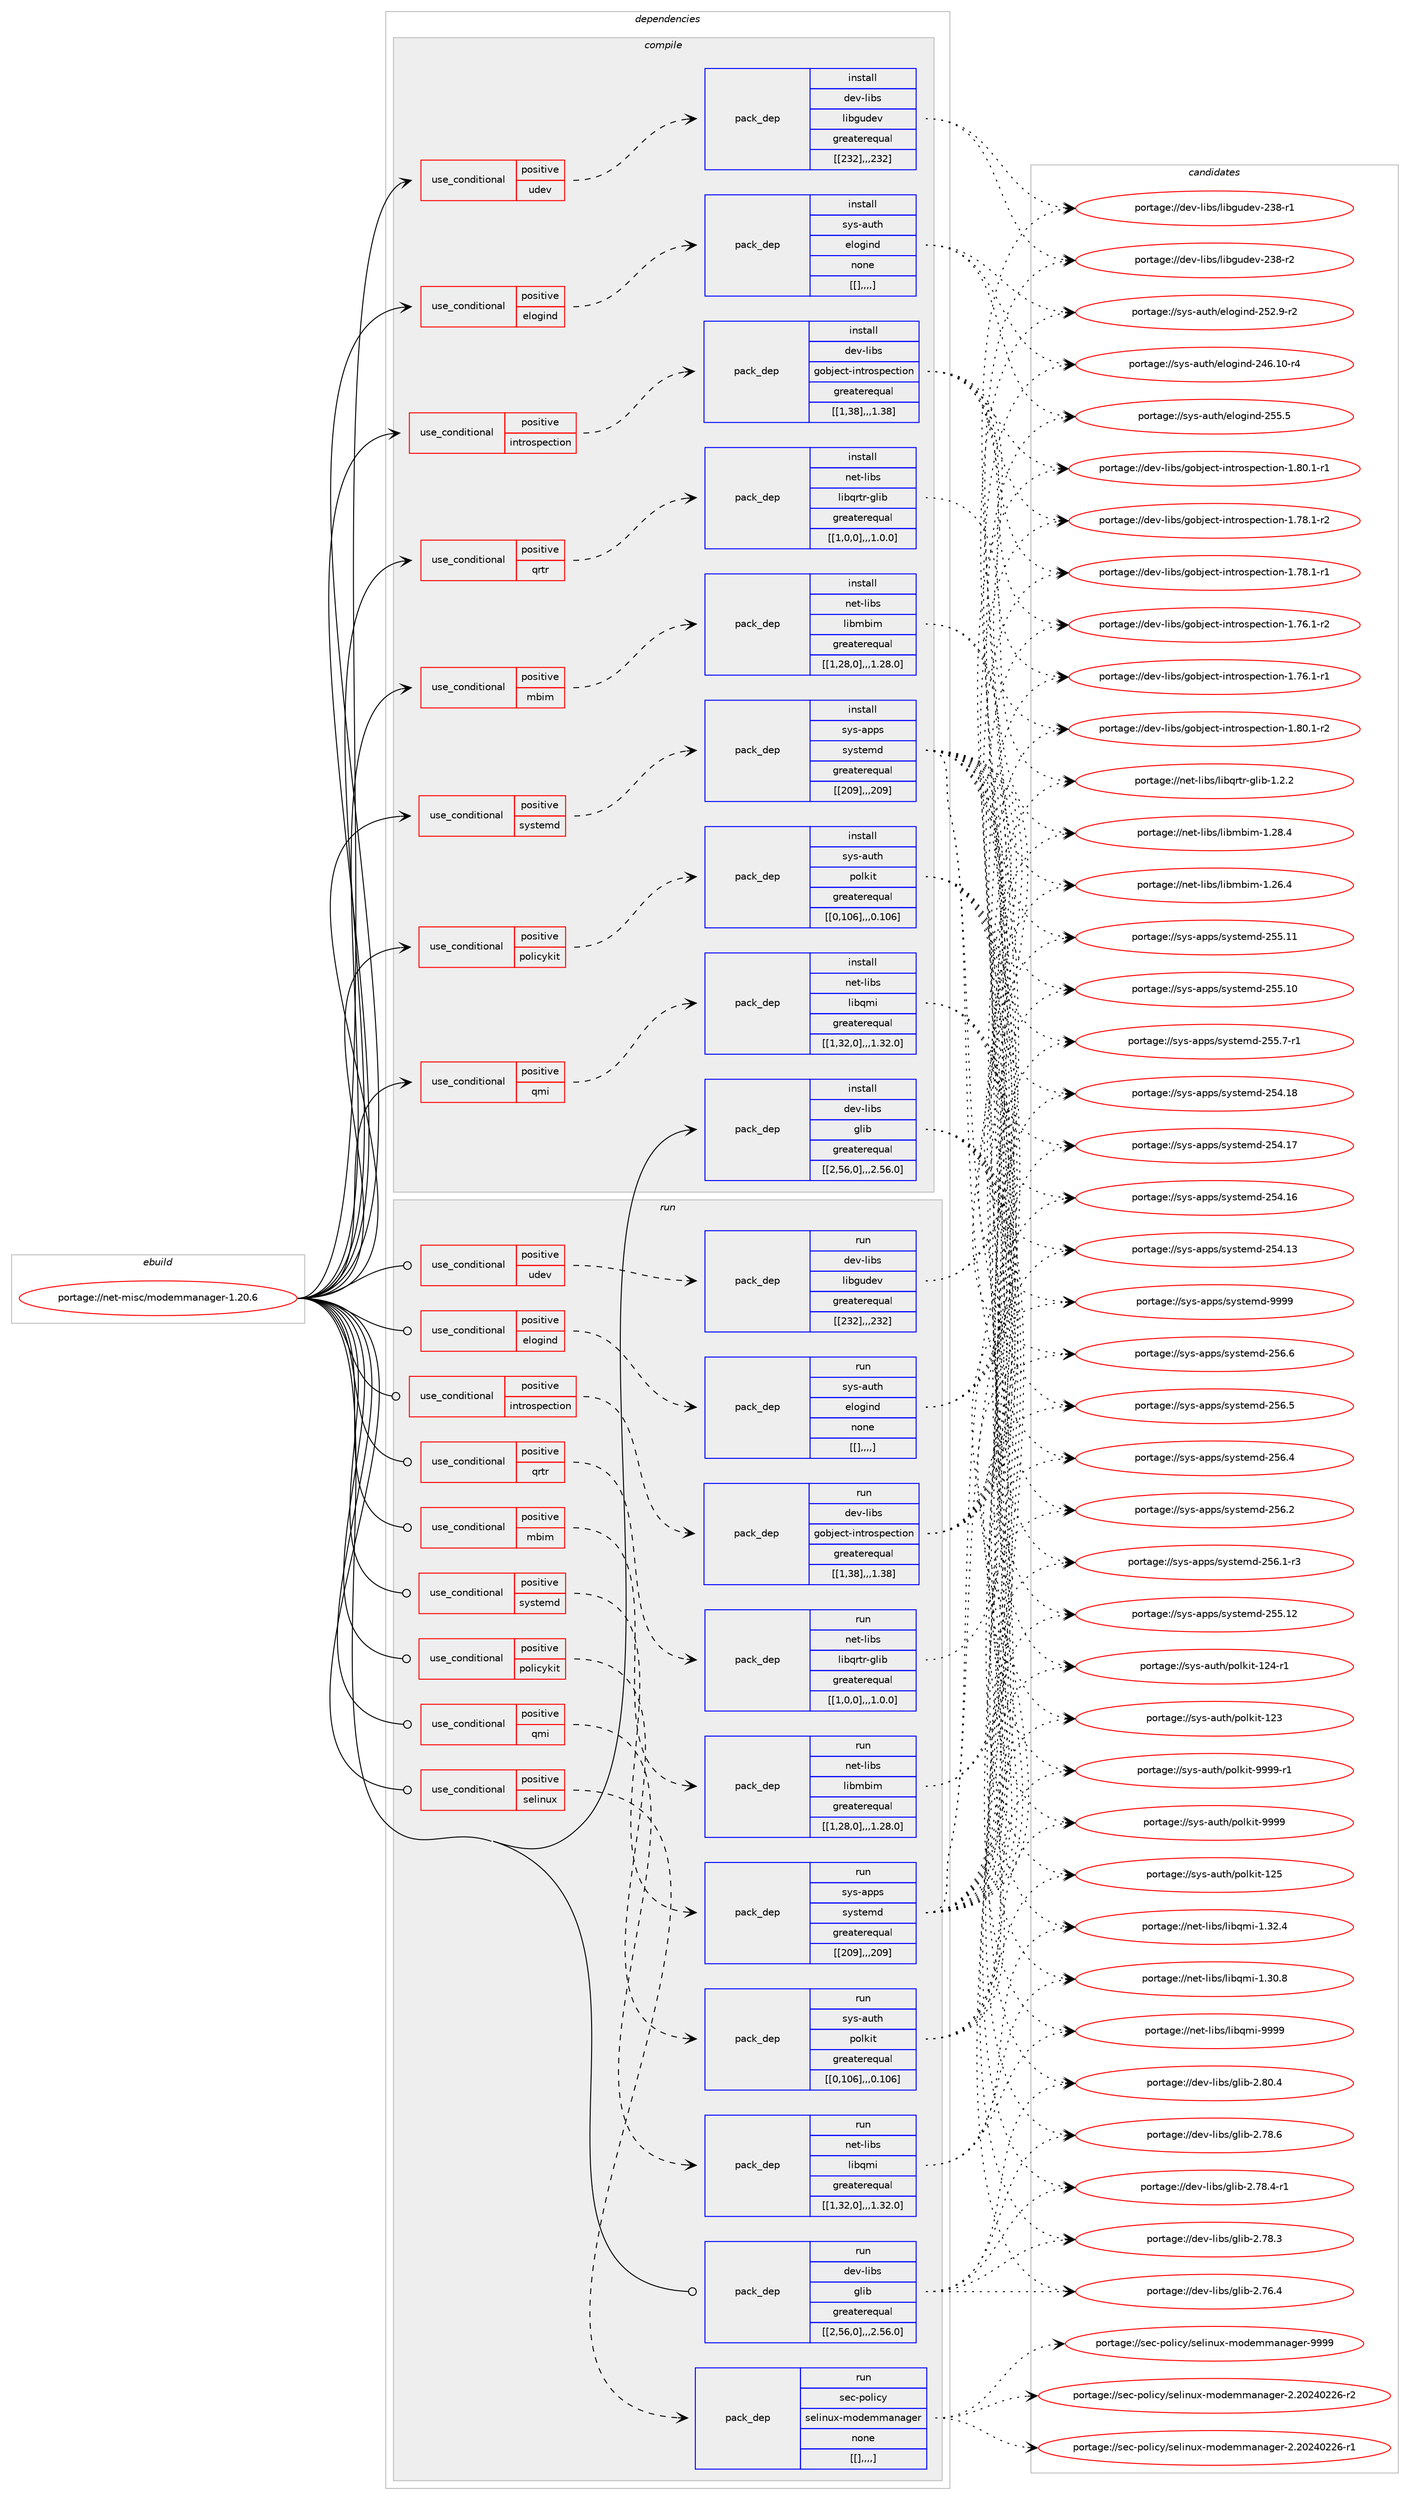 digraph prolog {

# *************
# Graph options
# *************

newrank=true;
concentrate=true;
compound=true;
graph [rankdir=LR,fontname=Helvetica,fontsize=10,ranksep=1.5];#, ranksep=2.5, nodesep=0.2];
edge  [arrowhead=vee];
node  [fontname=Helvetica,fontsize=10];

# **********
# The ebuild
# **********

subgraph cluster_leftcol {
color=gray;
label=<<i>ebuild</i>>;
id [label="portage://net-misc/modemmanager-1.20.6", color=red, width=4, href="../net-misc/modemmanager-1.20.6.svg"];
}

# ****************
# The dependencies
# ****************

subgraph cluster_midcol {
color=gray;
label=<<i>dependencies</i>>;
subgraph cluster_compile {
fillcolor="#eeeeee";
style=filled;
label=<<i>compile</i>>;
subgraph cond101464 {
dependency382027 [label=<<TABLE BORDER="0" CELLBORDER="1" CELLSPACING="0" CELLPADDING="4"><TR><TD ROWSPAN="3" CELLPADDING="10">use_conditional</TD></TR><TR><TD>positive</TD></TR><TR><TD>elogind</TD></TR></TABLE>>, shape=none, color=red];
subgraph pack277854 {
dependency382028 [label=<<TABLE BORDER="0" CELLBORDER="1" CELLSPACING="0" CELLPADDING="4" WIDTH="220"><TR><TD ROWSPAN="6" CELLPADDING="30">pack_dep</TD></TR><TR><TD WIDTH="110">install</TD></TR><TR><TD>sys-auth</TD></TR><TR><TD>elogind</TD></TR><TR><TD>none</TD></TR><TR><TD>[[],,,,]</TD></TR></TABLE>>, shape=none, color=blue];
}
dependency382027:e -> dependency382028:w [weight=20,style="dashed",arrowhead="vee"];
}
id:e -> dependency382027:w [weight=20,style="solid",arrowhead="vee"];
subgraph cond101465 {
dependency382029 [label=<<TABLE BORDER="0" CELLBORDER="1" CELLSPACING="0" CELLPADDING="4"><TR><TD ROWSPAN="3" CELLPADDING="10">use_conditional</TD></TR><TR><TD>positive</TD></TR><TR><TD>introspection</TD></TR></TABLE>>, shape=none, color=red];
subgraph pack277855 {
dependency382030 [label=<<TABLE BORDER="0" CELLBORDER="1" CELLSPACING="0" CELLPADDING="4" WIDTH="220"><TR><TD ROWSPAN="6" CELLPADDING="30">pack_dep</TD></TR><TR><TD WIDTH="110">install</TD></TR><TR><TD>dev-libs</TD></TR><TR><TD>gobject-introspection</TD></TR><TR><TD>greaterequal</TD></TR><TR><TD>[[1,38],,,1.38]</TD></TR></TABLE>>, shape=none, color=blue];
}
dependency382029:e -> dependency382030:w [weight=20,style="dashed",arrowhead="vee"];
}
id:e -> dependency382029:w [weight=20,style="solid",arrowhead="vee"];
subgraph cond101466 {
dependency382031 [label=<<TABLE BORDER="0" CELLBORDER="1" CELLSPACING="0" CELLPADDING="4"><TR><TD ROWSPAN="3" CELLPADDING="10">use_conditional</TD></TR><TR><TD>positive</TD></TR><TR><TD>mbim</TD></TR></TABLE>>, shape=none, color=red];
subgraph pack277856 {
dependency382032 [label=<<TABLE BORDER="0" CELLBORDER="1" CELLSPACING="0" CELLPADDING="4" WIDTH="220"><TR><TD ROWSPAN="6" CELLPADDING="30">pack_dep</TD></TR><TR><TD WIDTH="110">install</TD></TR><TR><TD>net-libs</TD></TR><TR><TD>libmbim</TD></TR><TR><TD>greaterequal</TD></TR><TR><TD>[[1,28,0],,,1.28.0]</TD></TR></TABLE>>, shape=none, color=blue];
}
dependency382031:e -> dependency382032:w [weight=20,style="dashed",arrowhead="vee"];
}
id:e -> dependency382031:w [weight=20,style="solid",arrowhead="vee"];
subgraph cond101467 {
dependency382033 [label=<<TABLE BORDER="0" CELLBORDER="1" CELLSPACING="0" CELLPADDING="4"><TR><TD ROWSPAN="3" CELLPADDING="10">use_conditional</TD></TR><TR><TD>positive</TD></TR><TR><TD>policykit</TD></TR></TABLE>>, shape=none, color=red];
subgraph pack277857 {
dependency382034 [label=<<TABLE BORDER="0" CELLBORDER="1" CELLSPACING="0" CELLPADDING="4" WIDTH="220"><TR><TD ROWSPAN="6" CELLPADDING="30">pack_dep</TD></TR><TR><TD WIDTH="110">install</TD></TR><TR><TD>sys-auth</TD></TR><TR><TD>polkit</TD></TR><TR><TD>greaterequal</TD></TR><TR><TD>[[0,106],,,0.106]</TD></TR></TABLE>>, shape=none, color=blue];
}
dependency382033:e -> dependency382034:w [weight=20,style="dashed",arrowhead="vee"];
}
id:e -> dependency382033:w [weight=20,style="solid",arrowhead="vee"];
subgraph cond101468 {
dependency382035 [label=<<TABLE BORDER="0" CELLBORDER="1" CELLSPACING="0" CELLPADDING="4"><TR><TD ROWSPAN="3" CELLPADDING="10">use_conditional</TD></TR><TR><TD>positive</TD></TR><TR><TD>qmi</TD></TR></TABLE>>, shape=none, color=red];
subgraph pack277858 {
dependency382036 [label=<<TABLE BORDER="0" CELLBORDER="1" CELLSPACING="0" CELLPADDING="4" WIDTH="220"><TR><TD ROWSPAN="6" CELLPADDING="30">pack_dep</TD></TR><TR><TD WIDTH="110">install</TD></TR><TR><TD>net-libs</TD></TR><TR><TD>libqmi</TD></TR><TR><TD>greaterequal</TD></TR><TR><TD>[[1,32,0],,,1.32.0]</TD></TR></TABLE>>, shape=none, color=blue];
}
dependency382035:e -> dependency382036:w [weight=20,style="dashed",arrowhead="vee"];
}
id:e -> dependency382035:w [weight=20,style="solid",arrowhead="vee"];
subgraph cond101469 {
dependency382037 [label=<<TABLE BORDER="0" CELLBORDER="1" CELLSPACING="0" CELLPADDING="4"><TR><TD ROWSPAN="3" CELLPADDING="10">use_conditional</TD></TR><TR><TD>positive</TD></TR><TR><TD>qrtr</TD></TR></TABLE>>, shape=none, color=red];
subgraph pack277859 {
dependency382038 [label=<<TABLE BORDER="0" CELLBORDER="1" CELLSPACING="0" CELLPADDING="4" WIDTH="220"><TR><TD ROWSPAN="6" CELLPADDING="30">pack_dep</TD></TR><TR><TD WIDTH="110">install</TD></TR><TR><TD>net-libs</TD></TR><TR><TD>libqrtr-glib</TD></TR><TR><TD>greaterequal</TD></TR><TR><TD>[[1,0,0],,,1.0.0]</TD></TR></TABLE>>, shape=none, color=blue];
}
dependency382037:e -> dependency382038:w [weight=20,style="dashed",arrowhead="vee"];
}
id:e -> dependency382037:w [weight=20,style="solid",arrowhead="vee"];
subgraph cond101470 {
dependency382039 [label=<<TABLE BORDER="0" CELLBORDER="1" CELLSPACING="0" CELLPADDING="4"><TR><TD ROWSPAN="3" CELLPADDING="10">use_conditional</TD></TR><TR><TD>positive</TD></TR><TR><TD>systemd</TD></TR></TABLE>>, shape=none, color=red];
subgraph pack277860 {
dependency382040 [label=<<TABLE BORDER="0" CELLBORDER="1" CELLSPACING="0" CELLPADDING="4" WIDTH="220"><TR><TD ROWSPAN="6" CELLPADDING="30">pack_dep</TD></TR><TR><TD WIDTH="110">install</TD></TR><TR><TD>sys-apps</TD></TR><TR><TD>systemd</TD></TR><TR><TD>greaterequal</TD></TR><TR><TD>[[209],,,209]</TD></TR></TABLE>>, shape=none, color=blue];
}
dependency382039:e -> dependency382040:w [weight=20,style="dashed",arrowhead="vee"];
}
id:e -> dependency382039:w [weight=20,style="solid",arrowhead="vee"];
subgraph cond101471 {
dependency382041 [label=<<TABLE BORDER="0" CELLBORDER="1" CELLSPACING="0" CELLPADDING="4"><TR><TD ROWSPAN="3" CELLPADDING="10">use_conditional</TD></TR><TR><TD>positive</TD></TR><TR><TD>udev</TD></TR></TABLE>>, shape=none, color=red];
subgraph pack277861 {
dependency382042 [label=<<TABLE BORDER="0" CELLBORDER="1" CELLSPACING="0" CELLPADDING="4" WIDTH="220"><TR><TD ROWSPAN="6" CELLPADDING="30">pack_dep</TD></TR><TR><TD WIDTH="110">install</TD></TR><TR><TD>dev-libs</TD></TR><TR><TD>libgudev</TD></TR><TR><TD>greaterequal</TD></TR><TR><TD>[[232],,,232]</TD></TR></TABLE>>, shape=none, color=blue];
}
dependency382041:e -> dependency382042:w [weight=20,style="dashed",arrowhead="vee"];
}
id:e -> dependency382041:w [weight=20,style="solid",arrowhead="vee"];
subgraph pack277862 {
dependency382043 [label=<<TABLE BORDER="0" CELLBORDER="1" CELLSPACING="0" CELLPADDING="4" WIDTH="220"><TR><TD ROWSPAN="6" CELLPADDING="30">pack_dep</TD></TR><TR><TD WIDTH="110">install</TD></TR><TR><TD>dev-libs</TD></TR><TR><TD>glib</TD></TR><TR><TD>greaterequal</TD></TR><TR><TD>[[2,56,0],,,2.56.0]</TD></TR></TABLE>>, shape=none, color=blue];
}
id:e -> dependency382043:w [weight=20,style="solid",arrowhead="vee"];
}
subgraph cluster_compileandrun {
fillcolor="#eeeeee";
style=filled;
label=<<i>compile and run</i>>;
}
subgraph cluster_run {
fillcolor="#eeeeee";
style=filled;
label=<<i>run</i>>;
subgraph cond101472 {
dependency382044 [label=<<TABLE BORDER="0" CELLBORDER="1" CELLSPACING="0" CELLPADDING="4"><TR><TD ROWSPAN="3" CELLPADDING="10">use_conditional</TD></TR><TR><TD>positive</TD></TR><TR><TD>elogind</TD></TR></TABLE>>, shape=none, color=red];
subgraph pack277863 {
dependency382045 [label=<<TABLE BORDER="0" CELLBORDER="1" CELLSPACING="0" CELLPADDING="4" WIDTH="220"><TR><TD ROWSPAN="6" CELLPADDING="30">pack_dep</TD></TR><TR><TD WIDTH="110">run</TD></TR><TR><TD>sys-auth</TD></TR><TR><TD>elogind</TD></TR><TR><TD>none</TD></TR><TR><TD>[[],,,,]</TD></TR></TABLE>>, shape=none, color=blue];
}
dependency382044:e -> dependency382045:w [weight=20,style="dashed",arrowhead="vee"];
}
id:e -> dependency382044:w [weight=20,style="solid",arrowhead="odot"];
subgraph cond101473 {
dependency382046 [label=<<TABLE BORDER="0" CELLBORDER="1" CELLSPACING="0" CELLPADDING="4"><TR><TD ROWSPAN="3" CELLPADDING="10">use_conditional</TD></TR><TR><TD>positive</TD></TR><TR><TD>introspection</TD></TR></TABLE>>, shape=none, color=red];
subgraph pack277864 {
dependency382047 [label=<<TABLE BORDER="0" CELLBORDER="1" CELLSPACING="0" CELLPADDING="4" WIDTH="220"><TR><TD ROWSPAN="6" CELLPADDING="30">pack_dep</TD></TR><TR><TD WIDTH="110">run</TD></TR><TR><TD>dev-libs</TD></TR><TR><TD>gobject-introspection</TD></TR><TR><TD>greaterequal</TD></TR><TR><TD>[[1,38],,,1.38]</TD></TR></TABLE>>, shape=none, color=blue];
}
dependency382046:e -> dependency382047:w [weight=20,style="dashed",arrowhead="vee"];
}
id:e -> dependency382046:w [weight=20,style="solid",arrowhead="odot"];
subgraph cond101474 {
dependency382048 [label=<<TABLE BORDER="0" CELLBORDER="1" CELLSPACING="0" CELLPADDING="4"><TR><TD ROWSPAN="3" CELLPADDING="10">use_conditional</TD></TR><TR><TD>positive</TD></TR><TR><TD>mbim</TD></TR></TABLE>>, shape=none, color=red];
subgraph pack277865 {
dependency382049 [label=<<TABLE BORDER="0" CELLBORDER="1" CELLSPACING="0" CELLPADDING="4" WIDTH="220"><TR><TD ROWSPAN="6" CELLPADDING="30">pack_dep</TD></TR><TR><TD WIDTH="110">run</TD></TR><TR><TD>net-libs</TD></TR><TR><TD>libmbim</TD></TR><TR><TD>greaterequal</TD></TR><TR><TD>[[1,28,0],,,1.28.0]</TD></TR></TABLE>>, shape=none, color=blue];
}
dependency382048:e -> dependency382049:w [weight=20,style="dashed",arrowhead="vee"];
}
id:e -> dependency382048:w [weight=20,style="solid",arrowhead="odot"];
subgraph cond101475 {
dependency382050 [label=<<TABLE BORDER="0" CELLBORDER="1" CELLSPACING="0" CELLPADDING="4"><TR><TD ROWSPAN="3" CELLPADDING="10">use_conditional</TD></TR><TR><TD>positive</TD></TR><TR><TD>policykit</TD></TR></TABLE>>, shape=none, color=red];
subgraph pack277866 {
dependency382051 [label=<<TABLE BORDER="0" CELLBORDER="1" CELLSPACING="0" CELLPADDING="4" WIDTH="220"><TR><TD ROWSPAN="6" CELLPADDING="30">pack_dep</TD></TR><TR><TD WIDTH="110">run</TD></TR><TR><TD>sys-auth</TD></TR><TR><TD>polkit</TD></TR><TR><TD>greaterequal</TD></TR><TR><TD>[[0,106],,,0.106]</TD></TR></TABLE>>, shape=none, color=blue];
}
dependency382050:e -> dependency382051:w [weight=20,style="dashed",arrowhead="vee"];
}
id:e -> dependency382050:w [weight=20,style="solid",arrowhead="odot"];
subgraph cond101476 {
dependency382052 [label=<<TABLE BORDER="0" CELLBORDER="1" CELLSPACING="0" CELLPADDING="4"><TR><TD ROWSPAN="3" CELLPADDING="10">use_conditional</TD></TR><TR><TD>positive</TD></TR><TR><TD>qmi</TD></TR></TABLE>>, shape=none, color=red];
subgraph pack277867 {
dependency382053 [label=<<TABLE BORDER="0" CELLBORDER="1" CELLSPACING="0" CELLPADDING="4" WIDTH="220"><TR><TD ROWSPAN="6" CELLPADDING="30">pack_dep</TD></TR><TR><TD WIDTH="110">run</TD></TR><TR><TD>net-libs</TD></TR><TR><TD>libqmi</TD></TR><TR><TD>greaterequal</TD></TR><TR><TD>[[1,32,0],,,1.32.0]</TD></TR></TABLE>>, shape=none, color=blue];
}
dependency382052:e -> dependency382053:w [weight=20,style="dashed",arrowhead="vee"];
}
id:e -> dependency382052:w [weight=20,style="solid",arrowhead="odot"];
subgraph cond101477 {
dependency382054 [label=<<TABLE BORDER="0" CELLBORDER="1" CELLSPACING="0" CELLPADDING="4"><TR><TD ROWSPAN="3" CELLPADDING="10">use_conditional</TD></TR><TR><TD>positive</TD></TR><TR><TD>qrtr</TD></TR></TABLE>>, shape=none, color=red];
subgraph pack277868 {
dependency382055 [label=<<TABLE BORDER="0" CELLBORDER="1" CELLSPACING="0" CELLPADDING="4" WIDTH="220"><TR><TD ROWSPAN="6" CELLPADDING="30">pack_dep</TD></TR><TR><TD WIDTH="110">run</TD></TR><TR><TD>net-libs</TD></TR><TR><TD>libqrtr-glib</TD></TR><TR><TD>greaterequal</TD></TR><TR><TD>[[1,0,0],,,1.0.0]</TD></TR></TABLE>>, shape=none, color=blue];
}
dependency382054:e -> dependency382055:w [weight=20,style="dashed",arrowhead="vee"];
}
id:e -> dependency382054:w [weight=20,style="solid",arrowhead="odot"];
subgraph cond101478 {
dependency382056 [label=<<TABLE BORDER="0" CELLBORDER="1" CELLSPACING="0" CELLPADDING="4"><TR><TD ROWSPAN="3" CELLPADDING="10">use_conditional</TD></TR><TR><TD>positive</TD></TR><TR><TD>selinux</TD></TR></TABLE>>, shape=none, color=red];
subgraph pack277869 {
dependency382057 [label=<<TABLE BORDER="0" CELLBORDER="1" CELLSPACING="0" CELLPADDING="4" WIDTH="220"><TR><TD ROWSPAN="6" CELLPADDING="30">pack_dep</TD></TR><TR><TD WIDTH="110">run</TD></TR><TR><TD>sec-policy</TD></TR><TR><TD>selinux-modemmanager</TD></TR><TR><TD>none</TD></TR><TR><TD>[[],,,,]</TD></TR></TABLE>>, shape=none, color=blue];
}
dependency382056:e -> dependency382057:w [weight=20,style="dashed",arrowhead="vee"];
}
id:e -> dependency382056:w [weight=20,style="solid",arrowhead="odot"];
subgraph cond101479 {
dependency382058 [label=<<TABLE BORDER="0" CELLBORDER="1" CELLSPACING="0" CELLPADDING="4"><TR><TD ROWSPAN="3" CELLPADDING="10">use_conditional</TD></TR><TR><TD>positive</TD></TR><TR><TD>systemd</TD></TR></TABLE>>, shape=none, color=red];
subgraph pack277870 {
dependency382059 [label=<<TABLE BORDER="0" CELLBORDER="1" CELLSPACING="0" CELLPADDING="4" WIDTH="220"><TR><TD ROWSPAN="6" CELLPADDING="30">pack_dep</TD></TR><TR><TD WIDTH="110">run</TD></TR><TR><TD>sys-apps</TD></TR><TR><TD>systemd</TD></TR><TR><TD>greaterequal</TD></TR><TR><TD>[[209],,,209]</TD></TR></TABLE>>, shape=none, color=blue];
}
dependency382058:e -> dependency382059:w [weight=20,style="dashed",arrowhead="vee"];
}
id:e -> dependency382058:w [weight=20,style="solid",arrowhead="odot"];
subgraph cond101480 {
dependency382060 [label=<<TABLE BORDER="0" CELLBORDER="1" CELLSPACING="0" CELLPADDING="4"><TR><TD ROWSPAN="3" CELLPADDING="10">use_conditional</TD></TR><TR><TD>positive</TD></TR><TR><TD>udev</TD></TR></TABLE>>, shape=none, color=red];
subgraph pack277871 {
dependency382061 [label=<<TABLE BORDER="0" CELLBORDER="1" CELLSPACING="0" CELLPADDING="4" WIDTH="220"><TR><TD ROWSPAN="6" CELLPADDING="30">pack_dep</TD></TR><TR><TD WIDTH="110">run</TD></TR><TR><TD>dev-libs</TD></TR><TR><TD>libgudev</TD></TR><TR><TD>greaterequal</TD></TR><TR><TD>[[232],,,232]</TD></TR></TABLE>>, shape=none, color=blue];
}
dependency382060:e -> dependency382061:w [weight=20,style="dashed",arrowhead="vee"];
}
id:e -> dependency382060:w [weight=20,style="solid",arrowhead="odot"];
subgraph pack277872 {
dependency382062 [label=<<TABLE BORDER="0" CELLBORDER="1" CELLSPACING="0" CELLPADDING="4" WIDTH="220"><TR><TD ROWSPAN="6" CELLPADDING="30">pack_dep</TD></TR><TR><TD WIDTH="110">run</TD></TR><TR><TD>dev-libs</TD></TR><TR><TD>glib</TD></TR><TR><TD>greaterequal</TD></TR><TR><TD>[[2,56,0],,,2.56.0]</TD></TR></TABLE>>, shape=none, color=blue];
}
id:e -> dependency382062:w [weight=20,style="solid",arrowhead="odot"];
}
}

# **************
# The candidates
# **************

subgraph cluster_choices {
rank=same;
color=gray;
label=<<i>candidates</i>>;

subgraph choice277854 {
color=black;
nodesep=1;
choice115121115459711711610447101108111103105110100455053534653 [label="portage://sys-auth/elogind-255.5", color=red, width=4,href="../sys-auth/elogind-255.5.svg"];
choice1151211154597117116104471011081111031051101004550535046574511450 [label="portage://sys-auth/elogind-252.9-r2", color=red, width=4,href="../sys-auth/elogind-252.9-r2.svg"];
choice115121115459711711610447101108111103105110100455052544649484511452 [label="portage://sys-auth/elogind-246.10-r4", color=red, width=4,href="../sys-auth/elogind-246.10-r4.svg"];
dependency382028:e -> choice115121115459711711610447101108111103105110100455053534653:w [style=dotted,weight="100"];
dependency382028:e -> choice1151211154597117116104471011081111031051101004550535046574511450:w [style=dotted,weight="100"];
dependency382028:e -> choice115121115459711711610447101108111103105110100455052544649484511452:w [style=dotted,weight="100"];
}
subgraph choice277855 {
color=black;
nodesep=1;
choice10010111845108105981154710311198106101991164510511011611411111511210199116105111110454946564846494511450 [label="portage://dev-libs/gobject-introspection-1.80.1-r2", color=red, width=4,href="../dev-libs/gobject-introspection-1.80.1-r2.svg"];
choice10010111845108105981154710311198106101991164510511011611411111511210199116105111110454946564846494511449 [label="portage://dev-libs/gobject-introspection-1.80.1-r1", color=red, width=4,href="../dev-libs/gobject-introspection-1.80.1-r1.svg"];
choice10010111845108105981154710311198106101991164510511011611411111511210199116105111110454946555646494511450 [label="portage://dev-libs/gobject-introspection-1.78.1-r2", color=red, width=4,href="../dev-libs/gobject-introspection-1.78.1-r2.svg"];
choice10010111845108105981154710311198106101991164510511011611411111511210199116105111110454946555646494511449 [label="portage://dev-libs/gobject-introspection-1.78.1-r1", color=red, width=4,href="../dev-libs/gobject-introspection-1.78.1-r1.svg"];
choice10010111845108105981154710311198106101991164510511011611411111511210199116105111110454946555446494511450 [label="portage://dev-libs/gobject-introspection-1.76.1-r2", color=red, width=4,href="../dev-libs/gobject-introspection-1.76.1-r2.svg"];
choice10010111845108105981154710311198106101991164510511011611411111511210199116105111110454946555446494511449 [label="portage://dev-libs/gobject-introspection-1.76.1-r1", color=red, width=4,href="../dev-libs/gobject-introspection-1.76.1-r1.svg"];
dependency382030:e -> choice10010111845108105981154710311198106101991164510511011611411111511210199116105111110454946564846494511450:w [style=dotted,weight="100"];
dependency382030:e -> choice10010111845108105981154710311198106101991164510511011611411111511210199116105111110454946564846494511449:w [style=dotted,weight="100"];
dependency382030:e -> choice10010111845108105981154710311198106101991164510511011611411111511210199116105111110454946555646494511450:w [style=dotted,weight="100"];
dependency382030:e -> choice10010111845108105981154710311198106101991164510511011611411111511210199116105111110454946555646494511449:w [style=dotted,weight="100"];
dependency382030:e -> choice10010111845108105981154710311198106101991164510511011611411111511210199116105111110454946555446494511450:w [style=dotted,weight="100"];
dependency382030:e -> choice10010111845108105981154710311198106101991164510511011611411111511210199116105111110454946555446494511449:w [style=dotted,weight="100"];
}
subgraph choice277856 {
color=black;
nodesep=1;
choice110101116451081059811547108105981099810510945494650564652 [label="portage://net-libs/libmbim-1.28.4", color=red, width=4,href="../net-libs/libmbim-1.28.4.svg"];
choice110101116451081059811547108105981099810510945494650544652 [label="portage://net-libs/libmbim-1.26.4", color=red, width=4,href="../net-libs/libmbim-1.26.4.svg"];
dependency382032:e -> choice110101116451081059811547108105981099810510945494650564652:w [style=dotted,weight="100"];
dependency382032:e -> choice110101116451081059811547108105981099810510945494650544652:w [style=dotted,weight="100"];
}
subgraph choice277857 {
color=black;
nodesep=1;
choice11512111545971171161044711211110810710511645575757574511449 [label="portage://sys-auth/polkit-9999-r1", color=red, width=4,href="../sys-auth/polkit-9999-r1.svg"];
choice1151211154597117116104471121111081071051164557575757 [label="portage://sys-auth/polkit-9999", color=red, width=4,href="../sys-auth/polkit-9999.svg"];
choice11512111545971171161044711211110810710511645495053 [label="portage://sys-auth/polkit-125", color=red, width=4,href="../sys-auth/polkit-125.svg"];
choice115121115459711711610447112111108107105116454950524511449 [label="portage://sys-auth/polkit-124-r1", color=red, width=4,href="../sys-auth/polkit-124-r1.svg"];
choice11512111545971171161044711211110810710511645495051 [label="portage://sys-auth/polkit-123", color=red, width=4,href="../sys-auth/polkit-123.svg"];
dependency382034:e -> choice11512111545971171161044711211110810710511645575757574511449:w [style=dotted,weight="100"];
dependency382034:e -> choice1151211154597117116104471121111081071051164557575757:w [style=dotted,weight="100"];
dependency382034:e -> choice11512111545971171161044711211110810710511645495053:w [style=dotted,weight="100"];
dependency382034:e -> choice115121115459711711610447112111108107105116454950524511449:w [style=dotted,weight="100"];
dependency382034:e -> choice11512111545971171161044711211110810710511645495051:w [style=dotted,weight="100"];
}
subgraph choice277858 {
color=black;
nodesep=1;
choice110101116451081059811547108105981131091054557575757 [label="portage://net-libs/libqmi-9999", color=red, width=4,href="../net-libs/libqmi-9999.svg"];
choice1101011164510810598115471081059811310910545494651504652 [label="portage://net-libs/libqmi-1.32.4", color=red, width=4,href="../net-libs/libqmi-1.32.4.svg"];
choice1101011164510810598115471081059811310910545494651484656 [label="portage://net-libs/libqmi-1.30.8", color=red, width=4,href="../net-libs/libqmi-1.30.8.svg"];
dependency382036:e -> choice110101116451081059811547108105981131091054557575757:w [style=dotted,weight="100"];
dependency382036:e -> choice1101011164510810598115471081059811310910545494651504652:w [style=dotted,weight="100"];
dependency382036:e -> choice1101011164510810598115471081059811310910545494651484656:w [style=dotted,weight="100"];
}
subgraph choice277859 {
color=black;
nodesep=1;
choice110101116451081059811547108105981131141161144510310810598454946504650 [label="portage://net-libs/libqrtr-glib-1.2.2", color=red, width=4,href="../net-libs/libqrtr-glib-1.2.2.svg"];
dependency382038:e -> choice110101116451081059811547108105981131141161144510310810598454946504650:w [style=dotted,weight="100"];
}
subgraph choice277860 {
color=black;
nodesep=1;
choice1151211154597112112115471151211151161011091004557575757 [label="portage://sys-apps/systemd-9999", color=red, width=4,href="../sys-apps/systemd-9999.svg"];
choice115121115459711211211547115121115116101109100455053544654 [label="portage://sys-apps/systemd-256.6", color=red, width=4,href="../sys-apps/systemd-256.6.svg"];
choice115121115459711211211547115121115116101109100455053544653 [label="portage://sys-apps/systemd-256.5", color=red, width=4,href="../sys-apps/systemd-256.5.svg"];
choice115121115459711211211547115121115116101109100455053544652 [label="portage://sys-apps/systemd-256.4", color=red, width=4,href="../sys-apps/systemd-256.4.svg"];
choice115121115459711211211547115121115116101109100455053544650 [label="portage://sys-apps/systemd-256.2", color=red, width=4,href="../sys-apps/systemd-256.2.svg"];
choice1151211154597112112115471151211151161011091004550535446494511451 [label="portage://sys-apps/systemd-256.1-r3", color=red, width=4,href="../sys-apps/systemd-256.1-r3.svg"];
choice11512111545971121121154711512111511610110910045505353464950 [label="portage://sys-apps/systemd-255.12", color=red, width=4,href="../sys-apps/systemd-255.12.svg"];
choice11512111545971121121154711512111511610110910045505353464949 [label="portage://sys-apps/systemd-255.11", color=red, width=4,href="../sys-apps/systemd-255.11.svg"];
choice11512111545971121121154711512111511610110910045505353464948 [label="portage://sys-apps/systemd-255.10", color=red, width=4,href="../sys-apps/systemd-255.10.svg"];
choice1151211154597112112115471151211151161011091004550535346554511449 [label="portage://sys-apps/systemd-255.7-r1", color=red, width=4,href="../sys-apps/systemd-255.7-r1.svg"];
choice11512111545971121121154711512111511610110910045505352464956 [label="portage://sys-apps/systemd-254.18", color=red, width=4,href="../sys-apps/systemd-254.18.svg"];
choice11512111545971121121154711512111511610110910045505352464955 [label="portage://sys-apps/systemd-254.17", color=red, width=4,href="../sys-apps/systemd-254.17.svg"];
choice11512111545971121121154711512111511610110910045505352464954 [label="portage://sys-apps/systemd-254.16", color=red, width=4,href="../sys-apps/systemd-254.16.svg"];
choice11512111545971121121154711512111511610110910045505352464951 [label="portage://sys-apps/systemd-254.13", color=red, width=4,href="../sys-apps/systemd-254.13.svg"];
dependency382040:e -> choice1151211154597112112115471151211151161011091004557575757:w [style=dotted,weight="100"];
dependency382040:e -> choice115121115459711211211547115121115116101109100455053544654:w [style=dotted,weight="100"];
dependency382040:e -> choice115121115459711211211547115121115116101109100455053544653:w [style=dotted,weight="100"];
dependency382040:e -> choice115121115459711211211547115121115116101109100455053544652:w [style=dotted,weight="100"];
dependency382040:e -> choice115121115459711211211547115121115116101109100455053544650:w [style=dotted,weight="100"];
dependency382040:e -> choice1151211154597112112115471151211151161011091004550535446494511451:w [style=dotted,weight="100"];
dependency382040:e -> choice11512111545971121121154711512111511610110910045505353464950:w [style=dotted,weight="100"];
dependency382040:e -> choice11512111545971121121154711512111511610110910045505353464949:w [style=dotted,weight="100"];
dependency382040:e -> choice11512111545971121121154711512111511610110910045505353464948:w [style=dotted,weight="100"];
dependency382040:e -> choice1151211154597112112115471151211151161011091004550535346554511449:w [style=dotted,weight="100"];
dependency382040:e -> choice11512111545971121121154711512111511610110910045505352464956:w [style=dotted,weight="100"];
dependency382040:e -> choice11512111545971121121154711512111511610110910045505352464955:w [style=dotted,weight="100"];
dependency382040:e -> choice11512111545971121121154711512111511610110910045505352464954:w [style=dotted,weight="100"];
dependency382040:e -> choice11512111545971121121154711512111511610110910045505352464951:w [style=dotted,weight="100"];
}
subgraph choice277861 {
color=black;
nodesep=1;
choice10010111845108105981154710810598103117100101118455051564511450 [label="portage://dev-libs/libgudev-238-r2", color=red, width=4,href="../dev-libs/libgudev-238-r2.svg"];
choice10010111845108105981154710810598103117100101118455051564511449 [label="portage://dev-libs/libgudev-238-r1", color=red, width=4,href="../dev-libs/libgudev-238-r1.svg"];
dependency382042:e -> choice10010111845108105981154710810598103117100101118455051564511450:w [style=dotted,weight="100"];
dependency382042:e -> choice10010111845108105981154710810598103117100101118455051564511449:w [style=dotted,weight="100"];
}
subgraph choice277862 {
color=black;
nodesep=1;
choice1001011184510810598115471031081059845504656484652 [label="portage://dev-libs/glib-2.80.4", color=red, width=4,href="../dev-libs/glib-2.80.4.svg"];
choice1001011184510810598115471031081059845504655564654 [label="portage://dev-libs/glib-2.78.6", color=red, width=4,href="../dev-libs/glib-2.78.6.svg"];
choice10010111845108105981154710310810598455046555646524511449 [label="portage://dev-libs/glib-2.78.4-r1", color=red, width=4,href="../dev-libs/glib-2.78.4-r1.svg"];
choice1001011184510810598115471031081059845504655564651 [label="portage://dev-libs/glib-2.78.3", color=red, width=4,href="../dev-libs/glib-2.78.3.svg"];
choice1001011184510810598115471031081059845504655544652 [label="portage://dev-libs/glib-2.76.4", color=red, width=4,href="../dev-libs/glib-2.76.4.svg"];
dependency382043:e -> choice1001011184510810598115471031081059845504656484652:w [style=dotted,weight="100"];
dependency382043:e -> choice1001011184510810598115471031081059845504655564654:w [style=dotted,weight="100"];
dependency382043:e -> choice10010111845108105981154710310810598455046555646524511449:w [style=dotted,weight="100"];
dependency382043:e -> choice1001011184510810598115471031081059845504655564651:w [style=dotted,weight="100"];
dependency382043:e -> choice1001011184510810598115471031081059845504655544652:w [style=dotted,weight="100"];
}
subgraph choice277863 {
color=black;
nodesep=1;
choice115121115459711711610447101108111103105110100455053534653 [label="portage://sys-auth/elogind-255.5", color=red, width=4,href="../sys-auth/elogind-255.5.svg"];
choice1151211154597117116104471011081111031051101004550535046574511450 [label="portage://sys-auth/elogind-252.9-r2", color=red, width=4,href="../sys-auth/elogind-252.9-r2.svg"];
choice115121115459711711610447101108111103105110100455052544649484511452 [label="portage://sys-auth/elogind-246.10-r4", color=red, width=4,href="../sys-auth/elogind-246.10-r4.svg"];
dependency382045:e -> choice115121115459711711610447101108111103105110100455053534653:w [style=dotted,weight="100"];
dependency382045:e -> choice1151211154597117116104471011081111031051101004550535046574511450:w [style=dotted,weight="100"];
dependency382045:e -> choice115121115459711711610447101108111103105110100455052544649484511452:w [style=dotted,weight="100"];
}
subgraph choice277864 {
color=black;
nodesep=1;
choice10010111845108105981154710311198106101991164510511011611411111511210199116105111110454946564846494511450 [label="portage://dev-libs/gobject-introspection-1.80.1-r2", color=red, width=4,href="../dev-libs/gobject-introspection-1.80.1-r2.svg"];
choice10010111845108105981154710311198106101991164510511011611411111511210199116105111110454946564846494511449 [label="portage://dev-libs/gobject-introspection-1.80.1-r1", color=red, width=4,href="../dev-libs/gobject-introspection-1.80.1-r1.svg"];
choice10010111845108105981154710311198106101991164510511011611411111511210199116105111110454946555646494511450 [label="portage://dev-libs/gobject-introspection-1.78.1-r2", color=red, width=4,href="../dev-libs/gobject-introspection-1.78.1-r2.svg"];
choice10010111845108105981154710311198106101991164510511011611411111511210199116105111110454946555646494511449 [label="portage://dev-libs/gobject-introspection-1.78.1-r1", color=red, width=4,href="../dev-libs/gobject-introspection-1.78.1-r1.svg"];
choice10010111845108105981154710311198106101991164510511011611411111511210199116105111110454946555446494511450 [label="portage://dev-libs/gobject-introspection-1.76.1-r2", color=red, width=4,href="../dev-libs/gobject-introspection-1.76.1-r2.svg"];
choice10010111845108105981154710311198106101991164510511011611411111511210199116105111110454946555446494511449 [label="portage://dev-libs/gobject-introspection-1.76.1-r1", color=red, width=4,href="../dev-libs/gobject-introspection-1.76.1-r1.svg"];
dependency382047:e -> choice10010111845108105981154710311198106101991164510511011611411111511210199116105111110454946564846494511450:w [style=dotted,weight="100"];
dependency382047:e -> choice10010111845108105981154710311198106101991164510511011611411111511210199116105111110454946564846494511449:w [style=dotted,weight="100"];
dependency382047:e -> choice10010111845108105981154710311198106101991164510511011611411111511210199116105111110454946555646494511450:w [style=dotted,weight="100"];
dependency382047:e -> choice10010111845108105981154710311198106101991164510511011611411111511210199116105111110454946555646494511449:w [style=dotted,weight="100"];
dependency382047:e -> choice10010111845108105981154710311198106101991164510511011611411111511210199116105111110454946555446494511450:w [style=dotted,weight="100"];
dependency382047:e -> choice10010111845108105981154710311198106101991164510511011611411111511210199116105111110454946555446494511449:w [style=dotted,weight="100"];
}
subgraph choice277865 {
color=black;
nodesep=1;
choice110101116451081059811547108105981099810510945494650564652 [label="portage://net-libs/libmbim-1.28.4", color=red, width=4,href="../net-libs/libmbim-1.28.4.svg"];
choice110101116451081059811547108105981099810510945494650544652 [label="portage://net-libs/libmbim-1.26.4", color=red, width=4,href="../net-libs/libmbim-1.26.4.svg"];
dependency382049:e -> choice110101116451081059811547108105981099810510945494650564652:w [style=dotted,weight="100"];
dependency382049:e -> choice110101116451081059811547108105981099810510945494650544652:w [style=dotted,weight="100"];
}
subgraph choice277866 {
color=black;
nodesep=1;
choice11512111545971171161044711211110810710511645575757574511449 [label="portage://sys-auth/polkit-9999-r1", color=red, width=4,href="../sys-auth/polkit-9999-r1.svg"];
choice1151211154597117116104471121111081071051164557575757 [label="portage://sys-auth/polkit-9999", color=red, width=4,href="../sys-auth/polkit-9999.svg"];
choice11512111545971171161044711211110810710511645495053 [label="portage://sys-auth/polkit-125", color=red, width=4,href="../sys-auth/polkit-125.svg"];
choice115121115459711711610447112111108107105116454950524511449 [label="portage://sys-auth/polkit-124-r1", color=red, width=4,href="../sys-auth/polkit-124-r1.svg"];
choice11512111545971171161044711211110810710511645495051 [label="portage://sys-auth/polkit-123", color=red, width=4,href="../sys-auth/polkit-123.svg"];
dependency382051:e -> choice11512111545971171161044711211110810710511645575757574511449:w [style=dotted,weight="100"];
dependency382051:e -> choice1151211154597117116104471121111081071051164557575757:w [style=dotted,weight="100"];
dependency382051:e -> choice11512111545971171161044711211110810710511645495053:w [style=dotted,weight="100"];
dependency382051:e -> choice115121115459711711610447112111108107105116454950524511449:w [style=dotted,weight="100"];
dependency382051:e -> choice11512111545971171161044711211110810710511645495051:w [style=dotted,weight="100"];
}
subgraph choice277867 {
color=black;
nodesep=1;
choice110101116451081059811547108105981131091054557575757 [label="portage://net-libs/libqmi-9999", color=red, width=4,href="../net-libs/libqmi-9999.svg"];
choice1101011164510810598115471081059811310910545494651504652 [label="portage://net-libs/libqmi-1.32.4", color=red, width=4,href="../net-libs/libqmi-1.32.4.svg"];
choice1101011164510810598115471081059811310910545494651484656 [label="portage://net-libs/libqmi-1.30.8", color=red, width=4,href="../net-libs/libqmi-1.30.8.svg"];
dependency382053:e -> choice110101116451081059811547108105981131091054557575757:w [style=dotted,weight="100"];
dependency382053:e -> choice1101011164510810598115471081059811310910545494651504652:w [style=dotted,weight="100"];
dependency382053:e -> choice1101011164510810598115471081059811310910545494651484656:w [style=dotted,weight="100"];
}
subgraph choice277868 {
color=black;
nodesep=1;
choice110101116451081059811547108105981131141161144510310810598454946504650 [label="portage://net-libs/libqrtr-glib-1.2.2", color=red, width=4,href="../net-libs/libqrtr-glib-1.2.2.svg"];
dependency382055:e -> choice110101116451081059811547108105981131141161144510310810598454946504650:w [style=dotted,weight="100"];
}
subgraph choice277869 {
color=black;
nodesep=1;
choice115101994511211110810599121471151011081051101171204510911110010110910997110971031011144557575757 [label="portage://sec-policy/selinux-modemmanager-9999", color=red, width=4,href="../sec-policy/selinux-modemmanager-9999.svg"];
choice1151019945112111108105991214711510110810511011712045109111100101109109971109710310111445504650485052485050544511450 [label="portage://sec-policy/selinux-modemmanager-2.20240226-r2", color=red, width=4,href="../sec-policy/selinux-modemmanager-2.20240226-r2.svg"];
choice1151019945112111108105991214711510110810511011712045109111100101109109971109710310111445504650485052485050544511449 [label="portage://sec-policy/selinux-modemmanager-2.20240226-r1", color=red, width=4,href="../sec-policy/selinux-modemmanager-2.20240226-r1.svg"];
dependency382057:e -> choice115101994511211110810599121471151011081051101171204510911110010110910997110971031011144557575757:w [style=dotted,weight="100"];
dependency382057:e -> choice1151019945112111108105991214711510110810511011712045109111100101109109971109710310111445504650485052485050544511450:w [style=dotted,weight="100"];
dependency382057:e -> choice1151019945112111108105991214711510110810511011712045109111100101109109971109710310111445504650485052485050544511449:w [style=dotted,weight="100"];
}
subgraph choice277870 {
color=black;
nodesep=1;
choice1151211154597112112115471151211151161011091004557575757 [label="portage://sys-apps/systemd-9999", color=red, width=4,href="../sys-apps/systemd-9999.svg"];
choice115121115459711211211547115121115116101109100455053544654 [label="portage://sys-apps/systemd-256.6", color=red, width=4,href="../sys-apps/systemd-256.6.svg"];
choice115121115459711211211547115121115116101109100455053544653 [label="portage://sys-apps/systemd-256.5", color=red, width=4,href="../sys-apps/systemd-256.5.svg"];
choice115121115459711211211547115121115116101109100455053544652 [label="portage://sys-apps/systemd-256.4", color=red, width=4,href="../sys-apps/systemd-256.4.svg"];
choice115121115459711211211547115121115116101109100455053544650 [label="portage://sys-apps/systemd-256.2", color=red, width=4,href="../sys-apps/systemd-256.2.svg"];
choice1151211154597112112115471151211151161011091004550535446494511451 [label="portage://sys-apps/systemd-256.1-r3", color=red, width=4,href="../sys-apps/systemd-256.1-r3.svg"];
choice11512111545971121121154711512111511610110910045505353464950 [label="portage://sys-apps/systemd-255.12", color=red, width=4,href="../sys-apps/systemd-255.12.svg"];
choice11512111545971121121154711512111511610110910045505353464949 [label="portage://sys-apps/systemd-255.11", color=red, width=4,href="../sys-apps/systemd-255.11.svg"];
choice11512111545971121121154711512111511610110910045505353464948 [label="portage://sys-apps/systemd-255.10", color=red, width=4,href="../sys-apps/systemd-255.10.svg"];
choice1151211154597112112115471151211151161011091004550535346554511449 [label="portage://sys-apps/systemd-255.7-r1", color=red, width=4,href="../sys-apps/systemd-255.7-r1.svg"];
choice11512111545971121121154711512111511610110910045505352464956 [label="portage://sys-apps/systemd-254.18", color=red, width=4,href="../sys-apps/systemd-254.18.svg"];
choice11512111545971121121154711512111511610110910045505352464955 [label="portage://sys-apps/systemd-254.17", color=red, width=4,href="../sys-apps/systemd-254.17.svg"];
choice11512111545971121121154711512111511610110910045505352464954 [label="portage://sys-apps/systemd-254.16", color=red, width=4,href="../sys-apps/systemd-254.16.svg"];
choice11512111545971121121154711512111511610110910045505352464951 [label="portage://sys-apps/systemd-254.13", color=red, width=4,href="../sys-apps/systemd-254.13.svg"];
dependency382059:e -> choice1151211154597112112115471151211151161011091004557575757:w [style=dotted,weight="100"];
dependency382059:e -> choice115121115459711211211547115121115116101109100455053544654:w [style=dotted,weight="100"];
dependency382059:e -> choice115121115459711211211547115121115116101109100455053544653:w [style=dotted,weight="100"];
dependency382059:e -> choice115121115459711211211547115121115116101109100455053544652:w [style=dotted,weight="100"];
dependency382059:e -> choice115121115459711211211547115121115116101109100455053544650:w [style=dotted,weight="100"];
dependency382059:e -> choice1151211154597112112115471151211151161011091004550535446494511451:w [style=dotted,weight="100"];
dependency382059:e -> choice11512111545971121121154711512111511610110910045505353464950:w [style=dotted,weight="100"];
dependency382059:e -> choice11512111545971121121154711512111511610110910045505353464949:w [style=dotted,weight="100"];
dependency382059:e -> choice11512111545971121121154711512111511610110910045505353464948:w [style=dotted,weight="100"];
dependency382059:e -> choice1151211154597112112115471151211151161011091004550535346554511449:w [style=dotted,weight="100"];
dependency382059:e -> choice11512111545971121121154711512111511610110910045505352464956:w [style=dotted,weight="100"];
dependency382059:e -> choice11512111545971121121154711512111511610110910045505352464955:w [style=dotted,weight="100"];
dependency382059:e -> choice11512111545971121121154711512111511610110910045505352464954:w [style=dotted,weight="100"];
dependency382059:e -> choice11512111545971121121154711512111511610110910045505352464951:w [style=dotted,weight="100"];
}
subgraph choice277871 {
color=black;
nodesep=1;
choice10010111845108105981154710810598103117100101118455051564511450 [label="portage://dev-libs/libgudev-238-r2", color=red, width=4,href="../dev-libs/libgudev-238-r2.svg"];
choice10010111845108105981154710810598103117100101118455051564511449 [label="portage://dev-libs/libgudev-238-r1", color=red, width=4,href="../dev-libs/libgudev-238-r1.svg"];
dependency382061:e -> choice10010111845108105981154710810598103117100101118455051564511450:w [style=dotted,weight="100"];
dependency382061:e -> choice10010111845108105981154710810598103117100101118455051564511449:w [style=dotted,weight="100"];
}
subgraph choice277872 {
color=black;
nodesep=1;
choice1001011184510810598115471031081059845504656484652 [label="portage://dev-libs/glib-2.80.4", color=red, width=4,href="../dev-libs/glib-2.80.4.svg"];
choice1001011184510810598115471031081059845504655564654 [label="portage://dev-libs/glib-2.78.6", color=red, width=4,href="../dev-libs/glib-2.78.6.svg"];
choice10010111845108105981154710310810598455046555646524511449 [label="portage://dev-libs/glib-2.78.4-r1", color=red, width=4,href="../dev-libs/glib-2.78.4-r1.svg"];
choice1001011184510810598115471031081059845504655564651 [label="portage://dev-libs/glib-2.78.3", color=red, width=4,href="../dev-libs/glib-2.78.3.svg"];
choice1001011184510810598115471031081059845504655544652 [label="portage://dev-libs/glib-2.76.4", color=red, width=4,href="../dev-libs/glib-2.76.4.svg"];
dependency382062:e -> choice1001011184510810598115471031081059845504656484652:w [style=dotted,weight="100"];
dependency382062:e -> choice1001011184510810598115471031081059845504655564654:w [style=dotted,weight="100"];
dependency382062:e -> choice10010111845108105981154710310810598455046555646524511449:w [style=dotted,weight="100"];
dependency382062:e -> choice1001011184510810598115471031081059845504655564651:w [style=dotted,weight="100"];
dependency382062:e -> choice1001011184510810598115471031081059845504655544652:w [style=dotted,weight="100"];
}
}

}
